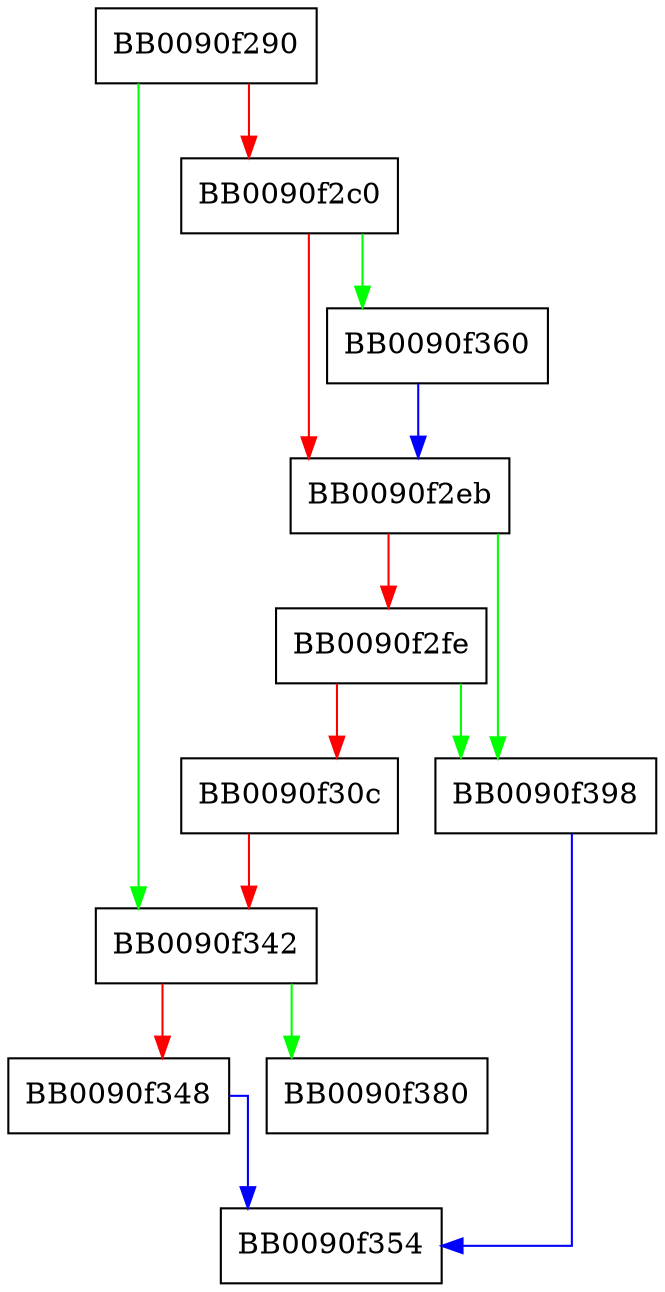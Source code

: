 digraph _IO_helper_overflow {
  node [shape="box"];
  graph [splines=ortho];
  BB0090f290 -> BB0090f342 [color="green"];
  BB0090f290 -> BB0090f2c0 [color="red"];
  BB0090f2c0 -> BB0090f360 [color="green"];
  BB0090f2c0 -> BB0090f2eb [color="red"];
  BB0090f2eb -> BB0090f398 [color="green"];
  BB0090f2eb -> BB0090f2fe [color="red"];
  BB0090f2fe -> BB0090f398 [color="green"];
  BB0090f2fe -> BB0090f30c [color="red"];
  BB0090f30c -> BB0090f342 [color="red"];
  BB0090f342 -> BB0090f380 [color="green"];
  BB0090f342 -> BB0090f348 [color="red"];
  BB0090f348 -> BB0090f354 [color="blue"];
  BB0090f360 -> BB0090f2eb [color="blue"];
  BB0090f398 -> BB0090f354 [color="blue"];
}